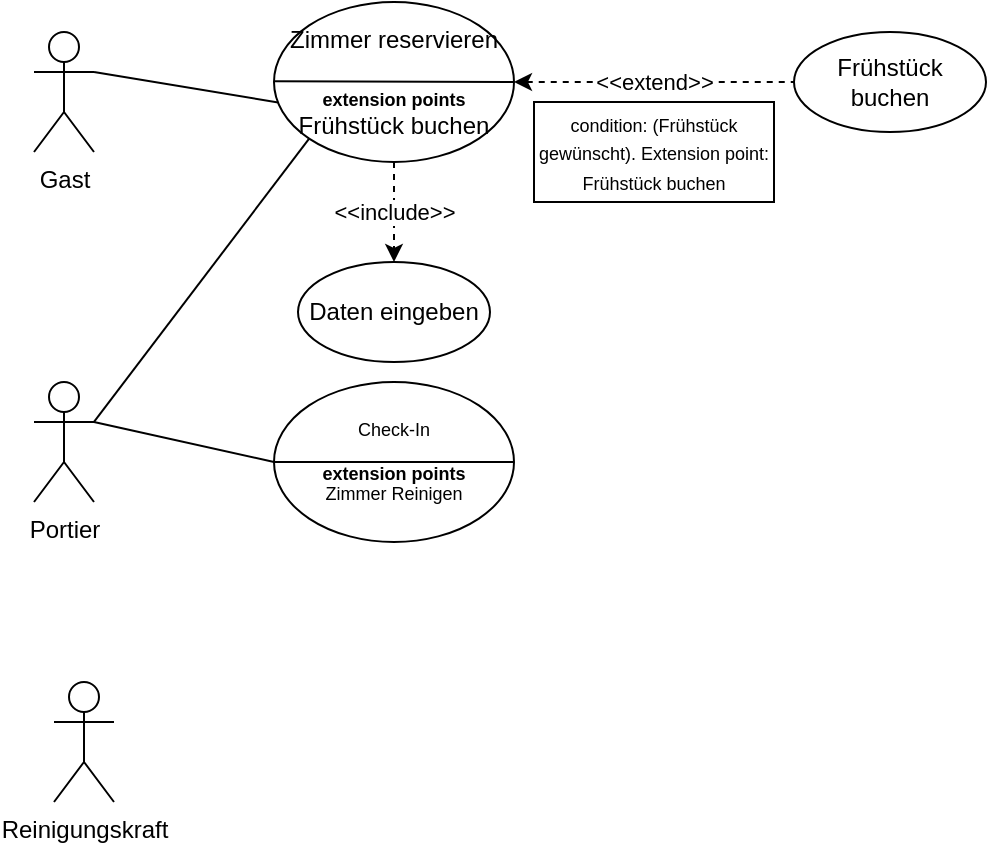 <mxfile version="15.4.3" type="github">
  <diagram id="37Ex4Ads8TwcwElpAcRe" name="Page-1">
    <mxGraphModel dx="788" dy="512" grid="1" gridSize="10" guides="1" tooltips="1" connect="1" arrows="1" fold="1" page="1" pageScale="1" pageWidth="827" pageHeight="1169" math="0" shadow="0">
      <root>
        <mxCell id="0" />
        <mxCell id="1" parent="0" />
        <mxCell id="0g2mrC-BWl_kf8HnJqxZ-4" style="rounded=0;orthogonalLoop=1;jettySize=auto;html=1;exitX=1;exitY=0.333;exitDx=0;exitDy=0;exitPerimeter=0;endArrow=none;endFill=0;entryX=0;entryY=1;entryDx=0;entryDy=0;" edge="1" parent="1" source="0g2mrC-BWl_kf8HnJqxZ-1" target="0g2mrC-BWl_kf8HnJqxZ-3">
          <mxGeometry relative="1" as="geometry">
            <mxPoint x="290" y="150" as="targetPoint" />
          </mxGeometry>
        </mxCell>
        <mxCell id="0g2mrC-BWl_kf8HnJqxZ-19" style="edgeStyle=none;rounded=0;orthogonalLoop=1;jettySize=auto;html=1;exitX=1;exitY=0.333;exitDx=0;exitDy=0;exitPerimeter=0;fontSize=9;startArrow=none;startFill=0;endArrow=none;endFill=0;" edge="1" parent="1" source="0g2mrC-BWl_kf8HnJqxZ-1">
          <mxGeometry relative="1" as="geometry">
            <mxPoint x="320" y="300" as="targetPoint" />
          </mxGeometry>
        </mxCell>
        <mxCell id="0g2mrC-BWl_kf8HnJqxZ-1" value="Portier" style="shape=umlActor;verticalLabelPosition=bottom;verticalAlign=top;html=1;outlineConnect=0;" vertex="1" parent="1">
          <mxGeometry x="200" y="260" width="30" height="60" as="geometry" />
        </mxCell>
        <mxCell id="0g2mrC-BWl_kf8HnJqxZ-5" style="edgeStyle=none;rounded=0;orthogonalLoop=1;jettySize=auto;html=1;exitX=1;exitY=0.333;exitDx=0;exitDy=0;exitPerimeter=0;entryX=0.03;entryY=0.631;entryDx=0;entryDy=0;endArrow=none;endFill=0;entryPerimeter=0;" edge="1" parent="1" source="0g2mrC-BWl_kf8HnJqxZ-2" target="0g2mrC-BWl_kf8HnJqxZ-3">
          <mxGeometry relative="1" as="geometry" />
        </mxCell>
        <mxCell id="0g2mrC-BWl_kf8HnJqxZ-2" value="Gast" style="shape=umlActor;verticalLabelPosition=bottom;verticalAlign=top;html=1;outlineConnect=0;" vertex="1" parent="1">
          <mxGeometry x="200" y="85" width="30" height="60" as="geometry" />
        </mxCell>
        <mxCell id="0g2mrC-BWl_kf8HnJqxZ-12" value="&amp;lt;&amp;lt;include&amp;gt;&amp;gt;" style="edgeStyle=none;rounded=0;orthogonalLoop=1;jettySize=auto;html=1;exitX=0.5;exitY=1;exitDx=0;exitDy=0;entryX=0.5;entryY=0;entryDx=0;entryDy=0;endArrow=classic;endFill=1;dashed=1;" edge="1" parent="1" source="0g2mrC-BWl_kf8HnJqxZ-3" target="0g2mrC-BWl_kf8HnJqxZ-11">
          <mxGeometry relative="1" as="geometry" />
        </mxCell>
        <mxCell id="0g2mrC-BWl_kf8HnJqxZ-15" value="&amp;lt;&amp;lt;extend&amp;gt;&amp;gt;" style="edgeStyle=none;rounded=0;orthogonalLoop=1;jettySize=auto;html=1;exitX=1;exitY=0.5;exitDx=0;exitDy=0;entryX=0;entryY=0.5;entryDx=0;entryDy=0;dashed=1;endArrow=none;endFill=0;startArrow=classic;startFill=1;" edge="1" parent="1" source="0g2mrC-BWl_kf8HnJqxZ-3" target="0g2mrC-BWl_kf8HnJqxZ-14">
          <mxGeometry relative="1" as="geometry" />
        </mxCell>
        <mxCell id="0g2mrC-BWl_kf8HnJqxZ-3" value="Zimmer reservieren&lt;br&gt;&lt;br&gt;&lt;font style=&quot;font-size: 9px&quot;&gt;&lt;b&gt;extension points&lt;/b&gt;&lt;/font&gt;&lt;br&gt;Frühstück buchen" style="ellipse;whiteSpace=wrap;html=1;" vertex="1" parent="1">
          <mxGeometry x="320" y="70" width="120" height="80" as="geometry" />
        </mxCell>
        <mxCell id="0g2mrC-BWl_kf8HnJqxZ-6" value="Reinigungskraft" style="shape=umlActor;verticalLabelPosition=bottom;verticalAlign=top;html=1;outlineConnect=0;" vertex="1" parent="1">
          <mxGeometry x="210" y="410" width="30" height="60" as="geometry" />
        </mxCell>
        <mxCell id="0g2mrC-BWl_kf8HnJqxZ-10" value="" style="html=1;rounded=0;endArrow=none;endFill=0;entryX=1;entryY=0.5;entryDx=0;entryDy=0;" edge="1" parent="1" target="0g2mrC-BWl_kf8HnJqxZ-3">
          <mxGeometry width="100" relative="1" as="geometry">
            <mxPoint x="320" y="109.58" as="sourcePoint" />
            <mxPoint x="420" y="109.58" as="targetPoint" />
          </mxGeometry>
        </mxCell>
        <mxCell id="0g2mrC-BWl_kf8HnJqxZ-11" value="Daten eingeben" style="ellipse;whiteSpace=wrap;html=1;" vertex="1" parent="1">
          <mxGeometry x="332" y="200" width="96" height="50" as="geometry" />
        </mxCell>
        <mxCell id="0g2mrC-BWl_kf8HnJqxZ-14" value="Frühstück buchen" style="ellipse;whiteSpace=wrap;html=1;" vertex="1" parent="1">
          <mxGeometry x="580" y="85" width="96" height="50" as="geometry" />
        </mxCell>
        <mxCell id="0g2mrC-BWl_kf8HnJqxZ-16" value="&lt;font style=&quot;font-size: 9px&quot;&gt;condition: (Frühstück gewünscht). Extension point: Frühstück buchen&lt;/font&gt;" style="rounded=0;whiteSpace=wrap;html=1;" vertex="1" parent="1">
          <mxGeometry x="450" y="120" width="120" height="50" as="geometry" />
        </mxCell>
        <mxCell id="0g2mrC-BWl_kf8HnJqxZ-17" value="Check-In&lt;br&gt;&lt;br&gt;&lt;b&gt;extension points&lt;br&gt;&lt;/b&gt;Zimmer Reinigen" style="ellipse;whiteSpace=wrap;html=1;fontSize=9;" vertex="1" parent="1">
          <mxGeometry x="320" y="260" width="120" height="80" as="geometry" />
        </mxCell>
        <mxCell id="0g2mrC-BWl_kf8HnJqxZ-18" value="" style="html=1;rounded=0;fontSize=9;startArrow=none;startFill=0;endArrow=none;endFill=0;entryX=1;entryY=0.5;entryDx=0;entryDy=0;exitX=0;exitY=0.5;exitDx=0;exitDy=0;" edge="1" parent="1" source="0g2mrC-BWl_kf8HnJqxZ-17" target="0g2mrC-BWl_kf8HnJqxZ-17">
          <mxGeometry width="100" relative="1" as="geometry">
            <mxPoint x="370" y="250" as="sourcePoint" />
            <mxPoint x="470" y="250" as="targetPoint" />
          </mxGeometry>
        </mxCell>
      </root>
    </mxGraphModel>
  </diagram>
</mxfile>
